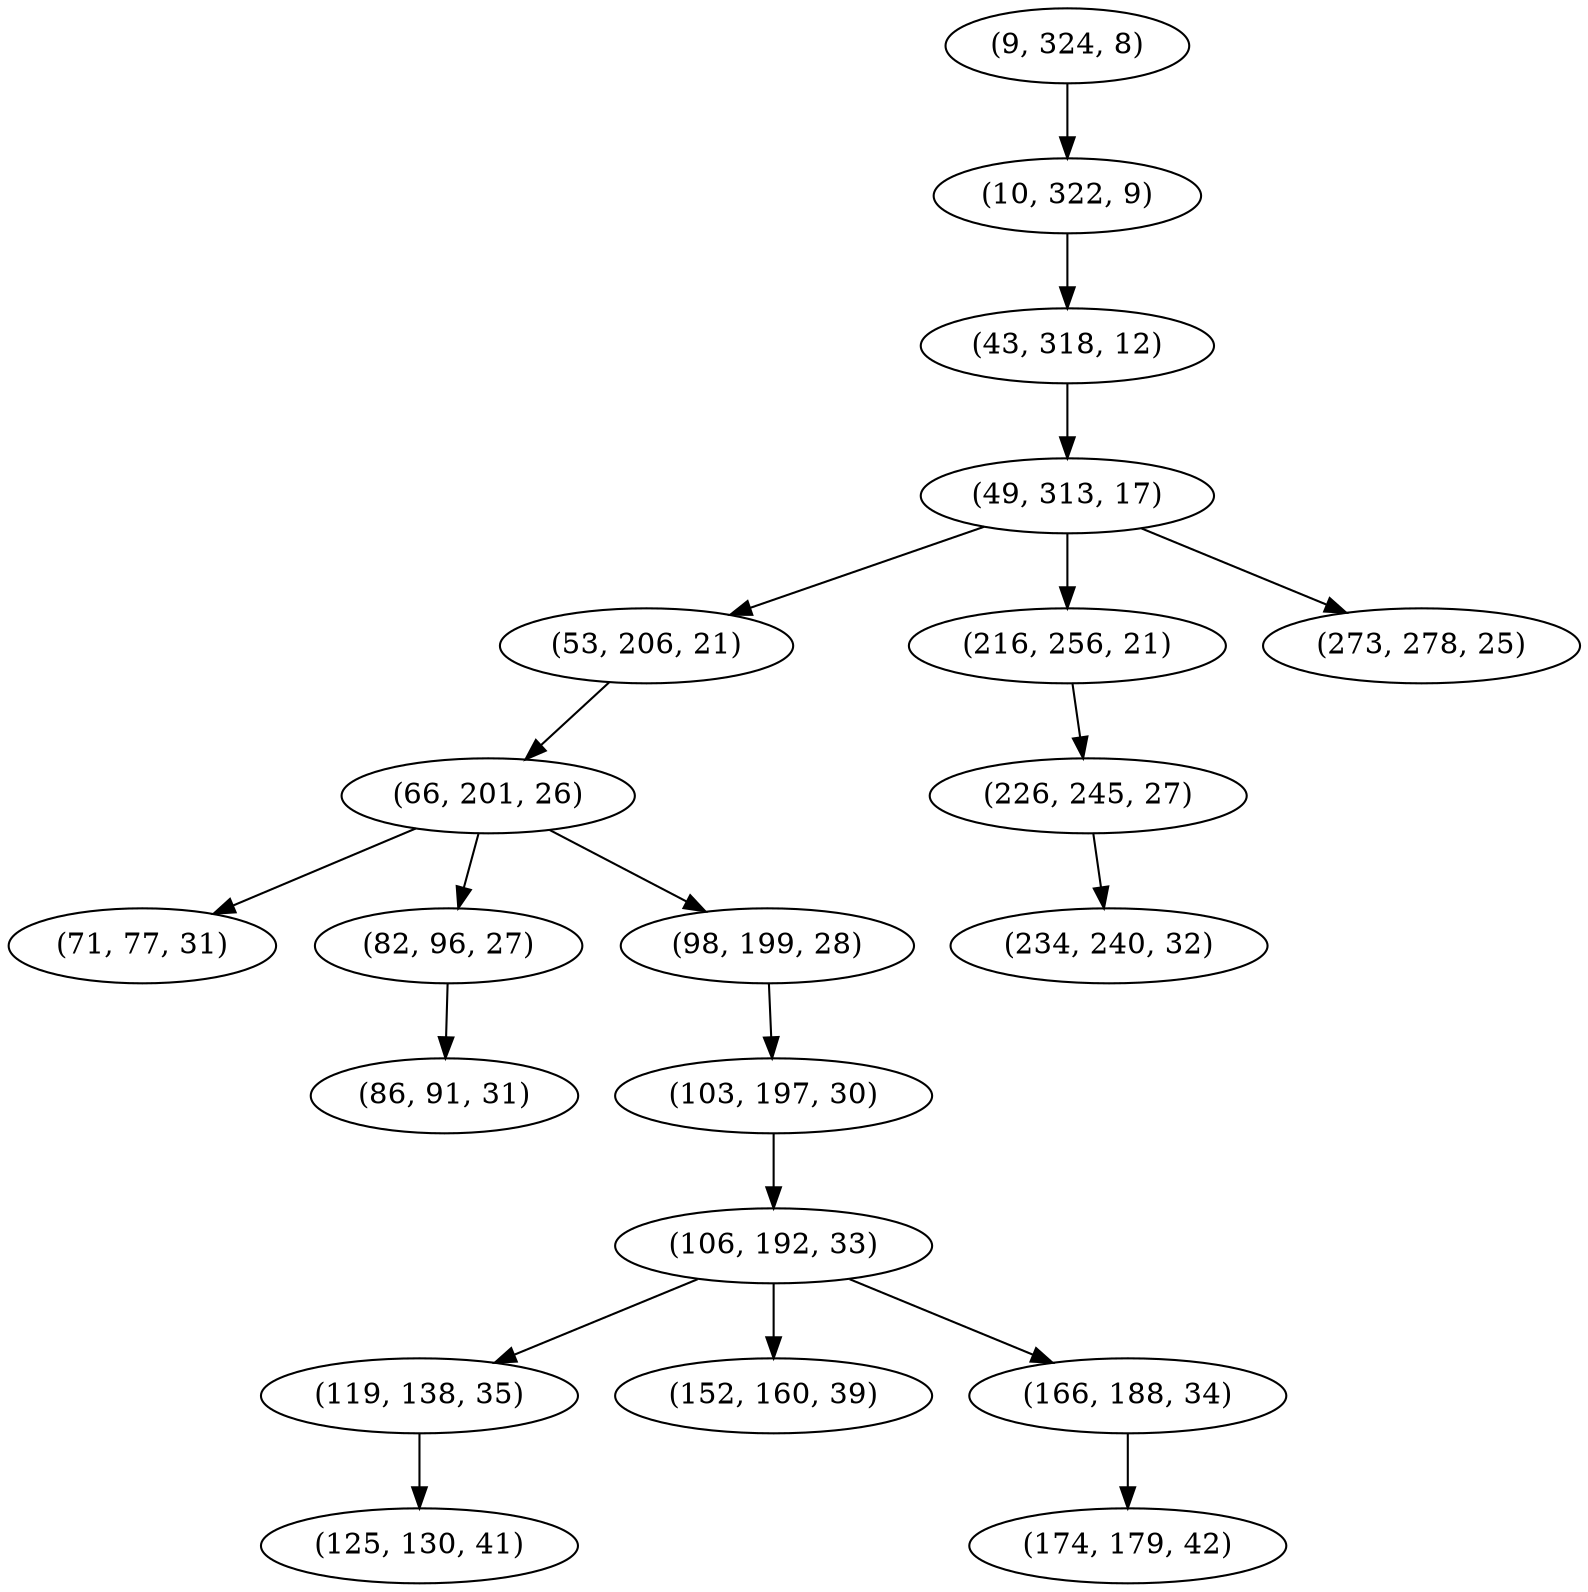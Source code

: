 digraph tree {
    "(9, 324, 8)";
    "(10, 322, 9)";
    "(43, 318, 12)";
    "(49, 313, 17)";
    "(53, 206, 21)";
    "(66, 201, 26)";
    "(71, 77, 31)";
    "(82, 96, 27)";
    "(86, 91, 31)";
    "(98, 199, 28)";
    "(103, 197, 30)";
    "(106, 192, 33)";
    "(119, 138, 35)";
    "(125, 130, 41)";
    "(152, 160, 39)";
    "(166, 188, 34)";
    "(174, 179, 42)";
    "(216, 256, 21)";
    "(226, 245, 27)";
    "(234, 240, 32)";
    "(273, 278, 25)";
    "(9, 324, 8)" -> "(10, 322, 9)";
    "(10, 322, 9)" -> "(43, 318, 12)";
    "(43, 318, 12)" -> "(49, 313, 17)";
    "(49, 313, 17)" -> "(53, 206, 21)";
    "(49, 313, 17)" -> "(216, 256, 21)";
    "(49, 313, 17)" -> "(273, 278, 25)";
    "(53, 206, 21)" -> "(66, 201, 26)";
    "(66, 201, 26)" -> "(71, 77, 31)";
    "(66, 201, 26)" -> "(82, 96, 27)";
    "(66, 201, 26)" -> "(98, 199, 28)";
    "(82, 96, 27)" -> "(86, 91, 31)";
    "(98, 199, 28)" -> "(103, 197, 30)";
    "(103, 197, 30)" -> "(106, 192, 33)";
    "(106, 192, 33)" -> "(119, 138, 35)";
    "(106, 192, 33)" -> "(152, 160, 39)";
    "(106, 192, 33)" -> "(166, 188, 34)";
    "(119, 138, 35)" -> "(125, 130, 41)";
    "(166, 188, 34)" -> "(174, 179, 42)";
    "(216, 256, 21)" -> "(226, 245, 27)";
    "(226, 245, 27)" -> "(234, 240, 32)";
}
